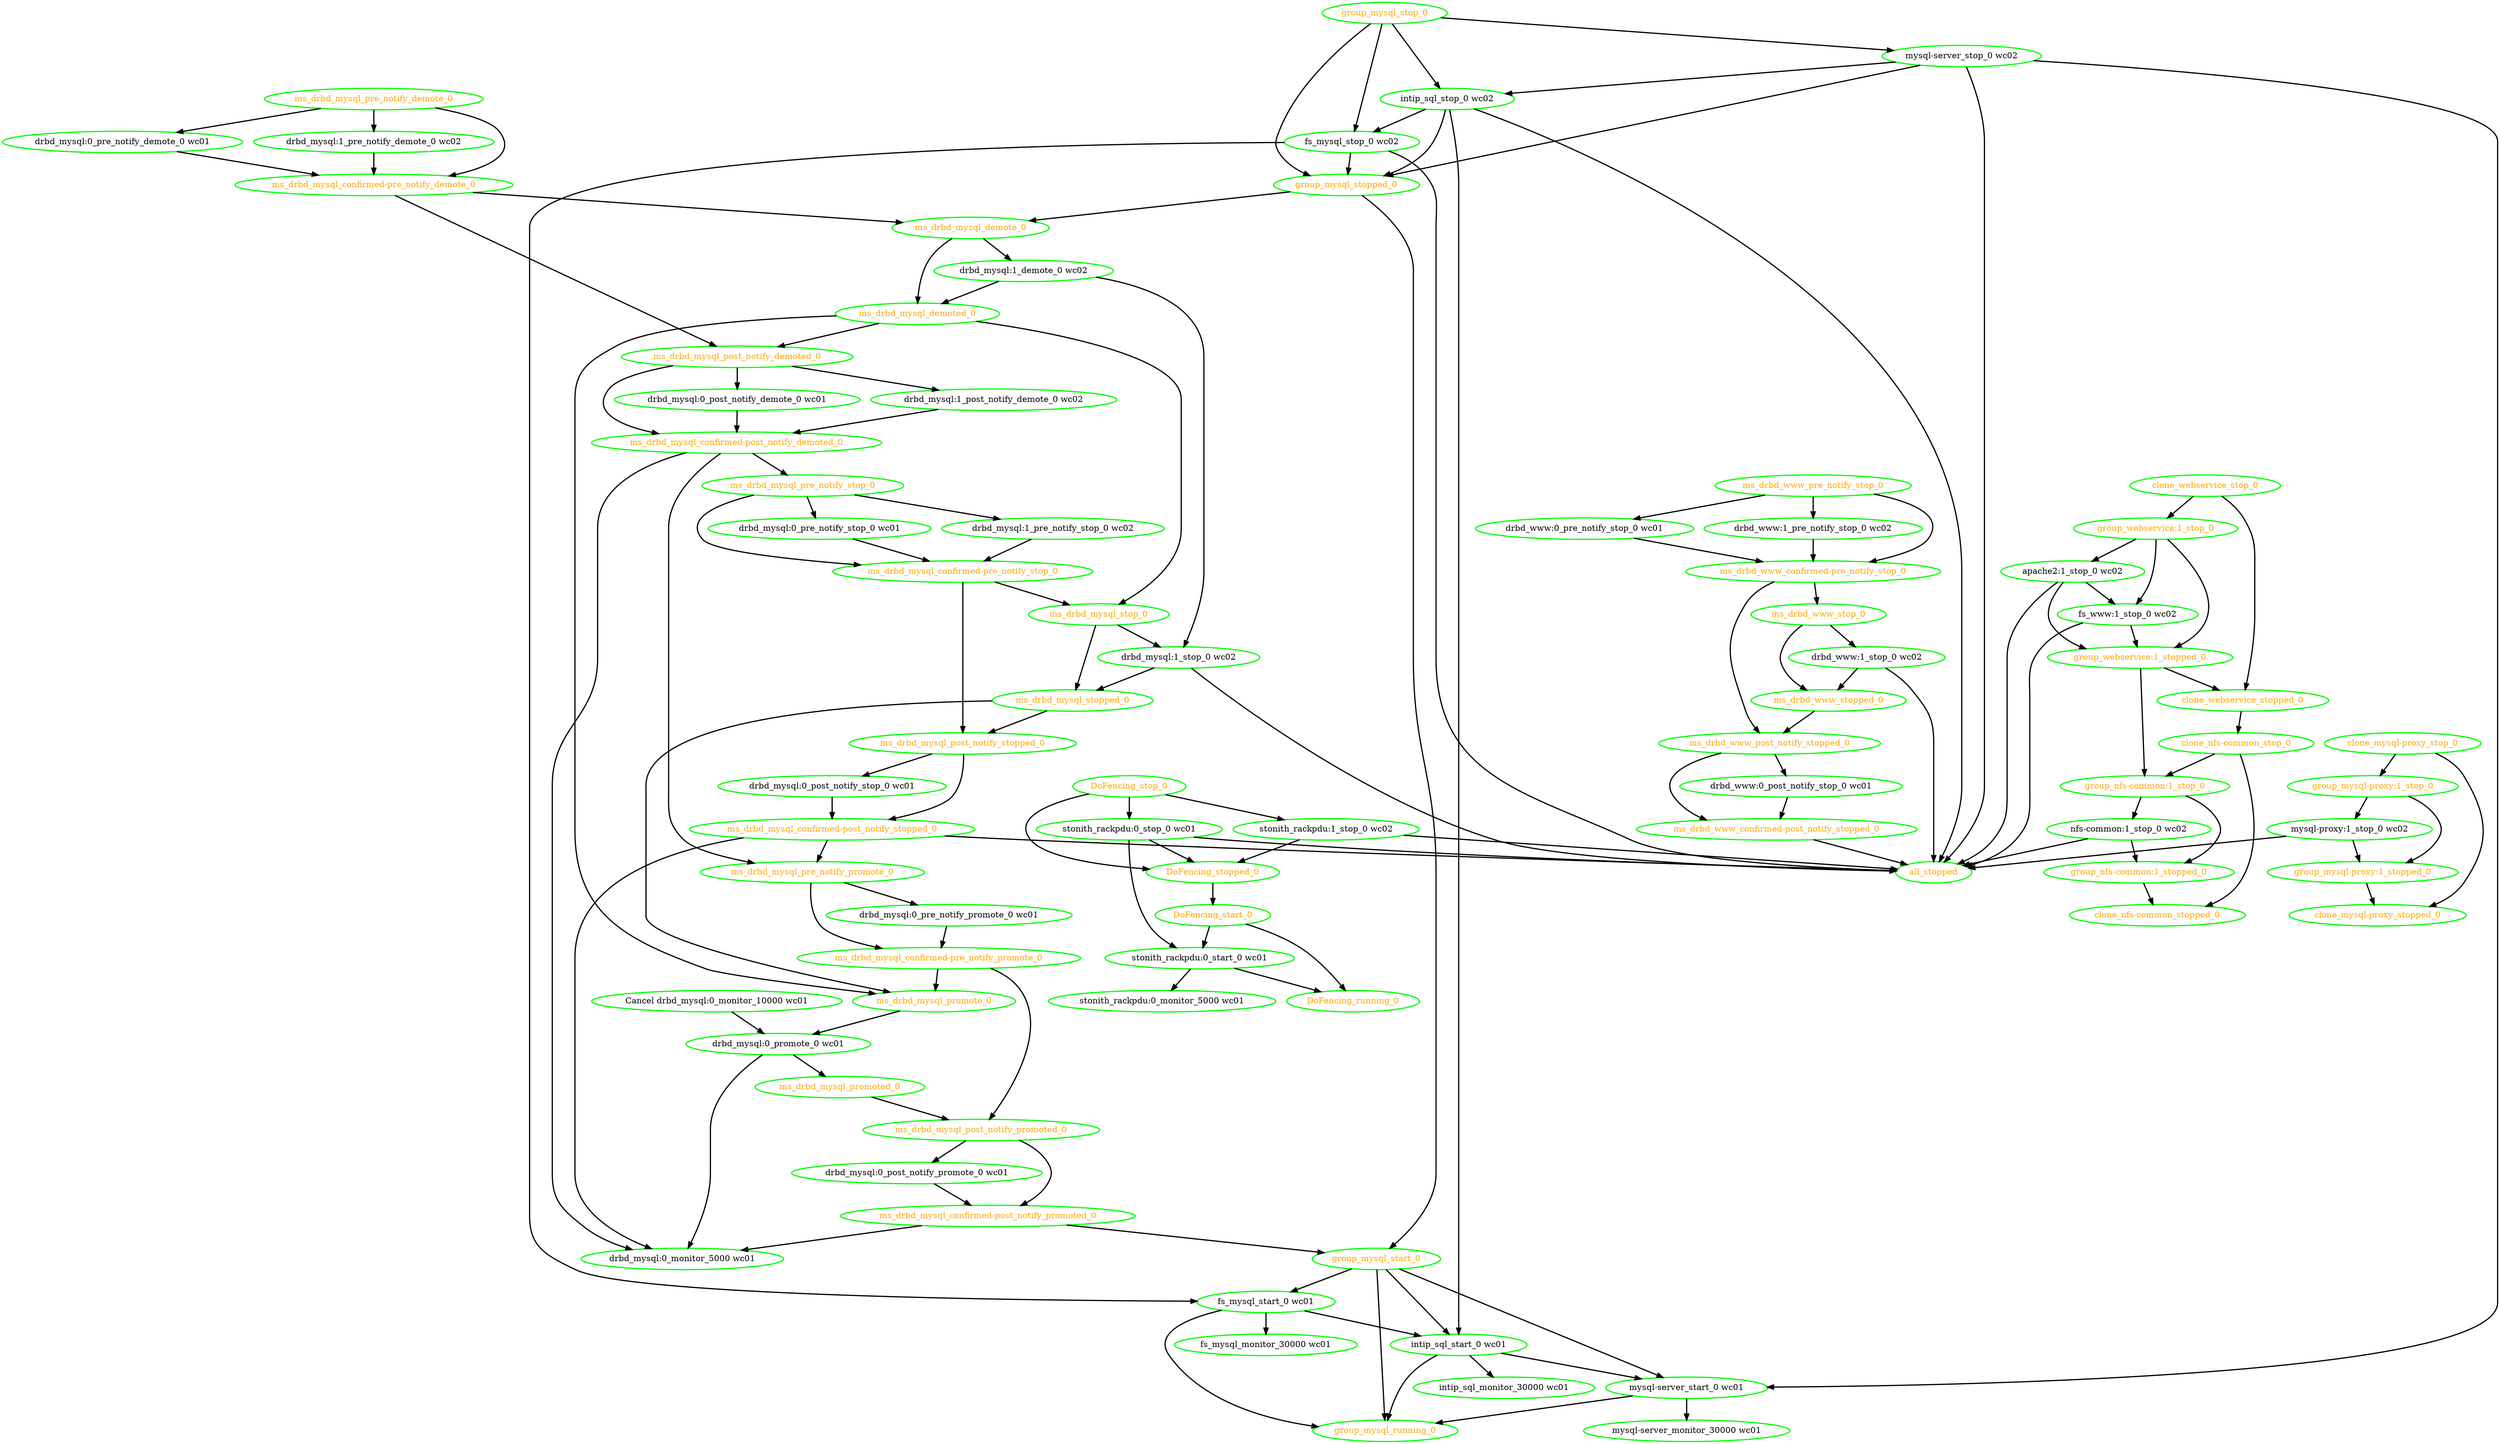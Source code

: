 digraph "g" {
"Cancel drbd_mysql:0_monitor_10000 wc01" -> "drbd_mysql:0_promote_0 wc01" [ style = bold]
"Cancel drbd_mysql:0_monitor_10000 wc01" [ style=bold color="green" fontcolor="black" ]
"DoFencing_running_0" [ style=bold color="green" fontcolor="orange" ]
"DoFencing_start_0" -> "DoFencing_running_0" [ style = bold]
"DoFencing_start_0" -> "stonith_rackpdu:0_start_0 wc01" [ style = bold]
"DoFencing_start_0" [ style=bold color="green" fontcolor="orange" ]
"DoFencing_stop_0" -> "DoFencing_stopped_0" [ style = bold]
"DoFencing_stop_0" -> "stonith_rackpdu:0_stop_0 wc01" [ style = bold]
"DoFencing_stop_0" -> "stonith_rackpdu:1_stop_0 wc02" [ style = bold]
"DoFencing_stop_0" [ style=bold color="green" fontcolor="orange" ]
"DoFencing_stopped_0" -> "DoFencing_start_0" [ style = bold]
"DoFencing_stopped_0" [ style=bold color="green" fontcolor="orange" ]
"all_stopped" [ style=bold color="green" fontcolor="orange" ]
"apache2:1_stop_0 wc02" -> "all_stopped" [ style = bold]
"apache2:1_stop_0 wc02" -> "fs_www:1_stop_0 wc02" [ style = bold]
"apache2:1_stop_0 wc02" -> "group_webservice:1_stopped_0" [ style = bold]
"apache2:1_stop_0 wc02" [ style=bold color="green" fontcolor="black" ]
"clone_mysql-proxy_stop_0" -> "clone_mysql-proxy_stopped_0" [ style = bold]
"clone_mysql-proxy_stop_0" -> "group_mysql-proxy:1_stop_0" [ style = bold]
"clone_mysql-proxy_stop_0" [ style=bold color="green" fontcolor="orange" ]
"clone_mysql-proxy_stopped_0" [ style=bold color="green" fontcolor="orange" ]
"clone_nfs-common_stop_0" -> "clone_nfs-common_stopped_0" [ style = bold]
"clone_nfs-common_stop_0" -> "group_nfs-common:1_stop_0" [ style = bold]
"clone_nfs-common_stop_0" [ style=bold color="green" fontcolor="orange" ]
"clone_nfs-common_stopped_0" [ style=bold color="green" fontcolor="orange" ]
"clone_webservice_stop_0" -> "clone_webservice_stopped_0" [ style = bold]
"clone_webservice_stop_0" -> "group_webservice:1_stop_0" [ style = bold]
"clone_webservice_stop_0" [ style=bold color="green" fontcolor="orange" ]
"clone_webservice_stopped_0" -> "clone_nfs-common_stop_0" [ style = bold]
"clone_webservice_stopped_0" [ style=bold color="green" fontcolor="orange" ]
"drbd_mysql:0_monitor_5000 wc01" [ style=bold color="green" fontcolor="black" ]
"drbd_mysql:0_post_notify_demote_0 wc01" -> "ms_drbd_mysql_confirmed-post_notify_demoted_0" [ style = bold]
"drbd_mysql:0_post_notify_demote_0 wc01" [ style=bold color="green" fontcolor="black" ]
"drbd_mysql:0_post_notify_promote_0 wc01" -> "ms_drbd_mysql_confirmed-post_notify_promoted_0" [ style = bold]
"drbd_mysql:0_post_notify_promote_0 wc01" [ style=bold color="green" fontcolor="black" ]
"drbd_mysql:0_post_notify_stop_0 wc01" -> "ms_drbd_mysql_confirmed-post_notify_stopped_0" [ style = bold]
"drbd_mysql:0_post_notify_stop_0 wc01" [ style=bold color="green" fontcolor="black" ]
"drbd_mysql:0_pre_notify_demote_0 wc01" -> "ms_drbd_mysql_confirmed-pre_notify_demote_0" [ style = bold]
"drbd_mysql:0_pre_notify_demote_0 wc01" [ style=bold color="green" fontcolor="black" ]
"drbd_mysql:0_pre_notify_promote_0 wc01" -> "ms_drbd_mysql_confirmed-pre_notify_promote_0" [ style = bold]
"drbd_mysql:0_pre_notify_promote_0 wc01" [ style=bold color="green" fontcolor="black" ]
"drbd_mysql:0_pre_notify_stop_0 wc01" -> "ms_drbd_mysql_confirmed-pre_notify_stop_0" [ style = bold]
"drbd_mysql:0_pre_notify_stop_0 wc01" [ style=bold color="green" fontcolor="black" ]
"drbd_mysql:0_promote_0 wc01" -> "drbd_mysql:0_monitor_5000 wc01" [ style = bold]
"drbd_mysql:0_promote_0 wc01" -> "ms_drbd_mysql_promoted_0" [ style = bold]
"drbd_mysql:0_promote_0 wc01" [ style=bold color="green" fontcolor="black" ]
"drbd_mysql:1_demote_0 wc02" -> "drbd_mysql:1_stop_0 wc02" [ style = bold]
"drbd_mysql:1_demote_0 wc02" -> "ms_drbd_mysql_demoted_0" [ style = bold]
"drbd_mysql:1_demote_0 wc02" [ style=bold color="green" fontcolor="black" ]
"drbd_mysql:1_post_notify_demote_0 wc02" -> "ms_drbd_mysql_confirmed-post_notify_demoted_0" [ style = bold]
"drbd_mysql:1_post_notify_demote_0 wc02" [ style=bold color="green" fontcolor="black" ]
"drbd_mysql:1_pre_notify_demote_0 wc02" -> "ms_drbd_mysql_confirmed-pre_notify_demote_0" [ style = bold]
"drbd_mysql:1_pre_notify_demote_0 wc02" [ style=bold color="green" fontcolor="black" ]
"drbd_mysql:1_pre_notify_stop_0 wc02" -> "ms_drbd_mysql_confirmed-pre_notify_stop_0" [ style = bold]
"drbd_mysql:1_pre_notify_stop_0 wc02" [ style=bold color="green" fontcolor="black" ]
"drbd_mysql:1_stop_0 wc02" -> "all_stopped" [ style = bold]
"drbd_mysql:1_stop_0 wc02" -> "ms_drbd_mysql_stopped_0" [ style = bold]
"drbd_mysql:1_stop_0 wc02" [ style=bold color="green" fontcolor="black" ]
"drbd_www:0_post_notify_stop_0 wc01" -> "ms_drbd_www_confirmed-post_notify_stopped_0" [ style = bold]
"drbd_www:0_post_notify_stop_0 wc01" [ style=bold color="green" fontcolor="black" ]
"drbd_www:0_pre_notify_stop_0 wc01" -> "ms_drbd_www_confirmed-pre_notify_stop_0" [ style = bold]
"drbd_www:0_pre_notify_stop_0 wc01" [ style=bold color="green" fontcolor="black" ]
"drbd_www:1_pre_notify_stop_0 wc02" -> "ms_drbd_www_confirmed-pre_notify_stop_0" [ style = bold]
"drbd_www:1_pre_notify_stop_0 wc02" [ style=bold color="green" fontcolor="black" ]
"drbd_www:1_stop_0 wc02" -> "all_stopped" [ style = bold]
"drbd_www:1_stop_0 wc02" -> "ms_drbd_www_stopped_0" [ style = bold]
"drbd_www:1_stop_0 wc02" [ style=bold color="green" fontcolor="black" ]
"fs_mysql_monitor_30000 wc01" [ style=bold color="green" fontcolor="black" ]
"fs_mysql_start_0 wc01" -> "fs_mysql_monitor_30000 wc01" [ style = bold]
"fs_mysql_start_0 wc01" -> "group_mysql_running_0" [ style = bold]
"fs_mysql_start_0 wc01" -> "intip_sql_start_0 wc01" [ style = bold]
"fs_mysql_start_0 wc01" [ style=bold color="green" fontcolor="black" ]
"fs_mysql_stop_0 wc02" -> "all_stopped" [ style = bold]
"fs_mysql_stop_0 wc02" -> "fs_mysql_start_0 wc01" [ style = bold]
"fs_mysql_stop_0 wc02" -> "group_mysql_stopped_0" [ style = bold]
"fs_mysql_stop_0 wc02" [ style=bold color="green" fontcolor="black" ]
"fs_www:1_stop_0 wc02" -> "all_stopped" [ style = bold]
"fs_www:1_stop_0 wc02" -> "group_webservice:1_stopped_0" [ style = bold]
"fs_www:1_stop_0 wc02" [ style=bold color="green" fontcolor="black" ]
"group_mysql-proxy:1_stop_0" -> "group_mysql-proxy:1_stopped_0" [ style = bold]
"group_mysql-proxy:1_stop_0" -> "mysql-proxy:1_stop_0 wc02" [ style = bold]
"group_mysql-proxy:1_stop_0" [ style=bold color="green" fontcolor="orange" ]
"group_mysql-proxy:1_stopped_0" -> "clone_mysql-proxy_stopped_0" [ style = bold]
"group_mysql-proxy:1_stopped_0" [ style=bold color="green" fontcolor="orange" ]
"group_mysql_running_0" [ style=bold color="green" fontcolor="orange" ]
"group_mysql_start_0" -> "fs_mysql_start_0 wc01" [ style = bold]
"group_mysql_start_0" -> "group_mysql_running_0" [ style = bold]
"group_mysql_start_0" -> "intip_sql_start_0 wc01" [ style = bold]
"group_mysql_start_0" -> "mysql-server_start_0 wc01" [ style = bold]
"group_mysql_start_0" [ style=bold color="green" fontcolor="orange" ]
"group_mysql_stop_0" -> "fs_mysql_stop_0 wc02" [ style = bold]
"group_mysql_stop_0" -> "group_mysql_stopped_0" [ style = bold]
"group_mysql_stop_0" -> "intip_sql_stop_0 wc02" [ style = bold]
"group_mysql_stop_0" -> "mysql-server_stop_0 wc02" [ style = bold]
"group_mysql_stop_0" [ style=bold color="green" fontcolor="orange" ]
"group_mysql_stopped_0" -> "group_mysql_start_0" [ style = bold]
"group_mysql_stopped_0" -> "ms_drbd_mysql_demote_0" [ style = bold]
"group_mysql_stopped_0" [ style=bold color="green" fontcolor="orange" ]
"group_nfs-common:1_stop_0" -> "group_nfs-common:1_stopped_0" [ style = bold]
"group_nfs-common:1_stop_0" -> "nfs-common:1_stop_0 wc02" [ style = bold]
"group_nfs-common:1_stop_0" [ style=bold color="green" fontcolor="orange" ]
"group_nfs-common:1_stopped_0" -> "clone_nfs-common_stopped_0" [ style = bold]
"group_nfs-common:1_stopped_0" [ style=bold color="green" fontcolor="orange" ]
"group_webservice:1_stop_0" -> "apache2:1_stop_0 wc02" [ style = bold]
"group_webservice:1_stop_0" -> "fs_www:1_stop_0 wc02" [ style = bold]
"group_webservice:1_stop_0" -> "group_webservice:1_stopped_0" [ style = bold]
"group_webservice:1_stop_0" [ style=bold color="green" fontcolor="orange" ]
"group_webservice:1_stopped_0" -> "clone_webservice_stopped_0" [ style = bold]
"group_webservice:1_stopped_0" -> "group_nfs-common:1_stop_0" [ style = bold]
"group_webservice:1_stopped_0" [ style=bold color="green" fontcolor="orange" ]
"intip_sql_monitor_30000 wc01" [ style=bold color="green" fontcolor="black" ]
"intip_sql_start_0 wc01" -> "group_mysql_running_0" [ style = bold]
"intip_sql_start_0 wc01" -> "intip_sql_monitor_30000 wc01" [ style = bold]
"intip_sql_start_0 wc01" -> "mysql-server_start_0 wc01" [ style = bold]
"intip_sql_start_0 wc01" [ style=bold color="green" fontcolor="black" ]
"intip_sql_stop_0 wc02" -> "all_stopped" [ style = bold]
"intip_sql_stop_0 wc02" -> "fs_mysql_stop_0 wc02" [ style = bold]
"intip_sql_stop_0 wc02" -> "group_mysql_stopped_0" [ style = bold]
"intip_sql_stop_0 wc02" -> "intip_sql_start_0 wc01" [ style = bold]
"intip_sql_stop_0 wc02" [ style=bold color="green" fontcolor="black" ]
"ms_drbd_mysql_confirmed-post_notify_demoted_0" -> "drbd_mysql:0_monitor_5000 wc01" [ style = bold]
"ms_drbd_mysql_confirmed-post_notify_demoted_0" -> "ms_drbd_mysql_pre_notify_promote_0" [ style = bold]
"ms_drbd_mysql_confirmed-post_notify_demoted_0" -> "ms_drbd_mysql_pre_notify_stop_0" [ style = bold]
"ms_drbd_mysql_confirmed-post_notify_demoted_0" [ style=bold color="green" fontcolor="orange" ]
"ms_drbd_mysql_confirmed-post_notify_promoted_0" -> "drbd_mysql:0_monitor_5000 wc01" [ style = bold]
"ms_drbd_mysql_confirmed-post_notify_promoted_0" -> "group_mysql_start_0" [ style = bold]
"ms_drbd_mysql_confirmed-post_notify_promoted_0" [ style=bold color="green" fontcolor="orange" ]
"ms_drbd_mysql_confirmed-post_notify_stopped_0" -> "all_stopped" [ style = bold]
"ms_drbd_mysql_confirmed-post_notify_stopped_0" -> "drbd_mysql:0_monitor_5000 wc01" [ style = bold]
"ms_drbd_mysql_confirmed-post_notify_stopped_0" -> "ms_drbd_mysql_pre_notify_promote_0" [ style = bold]
"ms_drbd_mysql_confirmed-post_notify_stopped_0" [ style=bold color="green" fontcolor="orange" ]
"ms_drbd_mysql_confirmed-pre_notify_demote_0" -> "ms_drbd_mysql_demote_0" [ style = bold]
"ms_drbd_mysql_confirmed-pre_notify_demote_0" -> "ms_drbd_mysql_post_notify_demoted_0" [ style = bold]
"ms_drbd_mysql_confirmed-pre_notify_demote_0" [ style=bold color="green" fontcolor="orange" ]
"ms_drbd_mysql_confirmed-pre_notify_promote_0" -> "ms_drbd_mysql_post_notify_promoted_0" [ style = bold]
"ms_drbd_mysql_confirmed-pre_notify_promote_0" -> "ms_drbd_mysql_promote_0" [ style = bold]
"ms_drbd_mysql_confirmed-pre_notify_promote_0" [ style=bold color="green" fontcolor="orange" ]
"ms_drbd_mysql_confirmed-pre_notify_stop_0" -> "ms_drbd_mysql_post_notify_stopped_0" [ style = bold]
"ms_drbd_mysql_confirmed-pre_notify_stop_0" -> "ms_drbd_mysql_stop_0" [ style = bold]
"ms_drbd_mysql_confirmed-pre_notify_stop_0" [ style=bold color="green" fontcolor="orange" ]
"ms_drbd_mysql_demote_0" -> "drbd_mysql:1_demote_0 wc02" [ style = bold]
"ms_drbd_mysql_demote_0" -> "ms_drbd_mysql_demoted_0" [ style = bold]
"ms_drbd_mysql_demote_0" [ style=bold color="green" fontcolor="orange" ]
"ms_drbd_mysql_demoted_0" -> "ms_drbd_mysql_post_notify_demoted_0" [ style = bold]
"ms_drbd_mysql_demoted_0" -> "ms_drbd_mysql_promote_0" [ style = bold]
"ms_drbd_mysql_demoted_0" -> "ms_drbd_mysql_stop_0" [ style = bold]
"ms_drbd_mysql_demoted_0" [ style=bold color="green" fontcolor="orange" ]
"ms_drbd_mysql_post_notify_demoted_0" -> "drbd_mysql:0_post_notify_demote_0 wc01" [ style = bold]
"ms_drbd_mysql_post_notify_demoted_0" -> "drbd_mysql:1_post_notify_demote_0 wc02" [ style = bold]
"ms_drbd_mysql_post_notify_demoted_0" -> "ms_drbd_mysql_confirmed-post_notify_demoted_0" [ style = bold]
"ms_drbd_mysql_post_notify_demoted_0" [ style=bold color="green" fontcolor="orange" ]
"ms_drbd_mysql_post_notify_promoted_0" -> "drbd_mysql:0_post_notify_promote_0 wc01" [ style = bold]
"ms_drbd_mysql_post_notify_promoted_0" -> "ms_drbd_mysql_confirmed-post_notify_promoted_0" [ style = bold]
"ms_drbd_mysql_post_notify_promoted_0" [ style=bold color="green" fontcolor="orange" ]
"ms_drbd_mysql_post_notify_stopped_0" -> "drbd_mysql:0_post_notify_stop_0 wc01" [ style = bold]
"ms_drbd_mysql_post_notify_stopped_0" -> "ms_drbd_mysql_confirmed-post_notify_stopped_0" [ style = bold]
"ms_drbd_mysql_post_notify_stopped_0" [ style=bold color="green" fontcolor="orange" ]
"ms_drbd_mysql_pre_notify_demote_0" -> "drbd_mysql:0_pre_notify_demote_0 wc01" [ style = bold]
"ms_drbd_mysql_pre_notify_demote_0" -> "drbd_mysql:1_pre_notify_demote_0 wc02" [ style = bold]
"ms_drbd_mysql_pre_notify_demote_0" -> "ms_drbd_mysql_confirmed-pre_notify_demote_0" [ style = bold]
"ms_drbd_mysql_pre_notify_demote_0" [ style=bold color="green" fontcolor="orange" ]
"ms_drbd_mysql_pre_notify_promote_0" -> "drbd_mysql:0_pre_notify_promote_0 wc01" [ style = bold]
"ms_drbd_mysql_pre_notify_promote_0" -> "ms_drbd_mysql_confirmed-pre_notify_promote_0" [ style = bold]
"ms_drbd_mysql_pre_notify_promote_0" [ style=bold color="green" fontcolor="orange" ]
"ms_drbd_mysql_pre_notify_stop_0" -> "drbd_mysql:0_pre_notify_stop_0 wc01" [ style = bold]
"ms_drbd_mysql_pre_notify_stop_0" -> "drbd_mysql:1_pre_notify_stop_0 wc02" [ style = bold]
"ms_drbd_mysql_pre_notify_stop_0" -> "ms_drbd_mysql_confirmed-pre_notify_stop_0" [ style = bold]
"ms_drbd_mysql_pre_notify_stop_0" [ style=bold color="green" fontcolor="orange" ]
"ms_drbd_mysql_promote_0" -> "drbd_mysql:0_promote_0 wc01" [ style = bold]
"ms_drbd_mysql_promote_0" [ style=bold color="green" fontcolor="orange" ]
"ms_drbd_mysql_promoted_0" -> "ms_drbd_mysql_post_notify_promoted_0" [ style = bold]
"ms_drbd_mysql_promoted_0" [ style=bold color="green" fontcolor="orange" ]
"ms_drbd_mysql_stop_0" -> "drbd_mysql:1_stop_0 wc02" [ style = bold]
"ms_drbd_mysql_stop_0" -> "ms_drbd_mysql_stopped_0" [ style = bold]
"ms_drbd_mysql_stop_0" [ style=bold color="green" fontcolor="orange" ]
"ms_drbd_mysql_stopped_0" -> "ms_drbd_mysql_post_notify_stopped_0" [ style = bold]
"ms_drbd_mysql_stopped_0" -> "ms_drbd_mysql_promote_0" [ style = bold]
"ms_drbd_mysql_stopped_0" [ style=bold color="green" fontcolor="orange" ]
"ms_drbd_www_confirmed-post_notify_stopped_0" -> "all_stopped" [ style = bold]
"ms_drbd_www_confirmed-post_notify_stopped_0" [ style=bold color="green" fontcolor="orange" ]
"ms_drbd_www_confirmed-pre_notify_stop_0" -> "ms_drbd_www_post_notify_stopped_0" [ style = bold]
"ms_drbd_www_confirmed-pre_notify_stop_0" -> "ms_drbd_www_stop_0" [ style = bold]
"ms_drbd_www_confirmed-pre_notify_stop_0" [ style=bold color="green" fontcolor="orange" ]
"ms_drbd_www_post_notify_stopped_0" -> "drbd_www:0_post_notify_stop_0 wc01" [ style = bold]
"ms_drbd_www_post_notify_stopped_0" -> "ms_drbd_www_confirmed-post_notify_stopped_0" [ style = bold]
"ms_drbd_www_post_notify_stopped_0" [ style=bold color="green" fontcolor="orange" ]
"ms_drbd_www_pre_notify_stop_0" -> "drbd_www:0_pre_notify_stop_0 wc01" [ style = bold]
"ms_drbd_www_pre_notify_stop_0" -> "drbd_www:1_pre_notify_stop_0 wc02" [ style = bold]
"ms_drbd_www_pre_notify_stop_0" -> "ms_drbd_www_confirmed-pre_notify_stop_0" [ style = bold]
"ms_drbd_www_pre_notify_stop_0" [ style=bold color="green" fontcolor="orange" ]
"ms_drbd_www_stop_0" -> "drbd_www:1_stop_0 wc02" [ style = bold]
"ms_drbd_www_stop_0" -> "ms_drbd_www_stopped_0" [ style = bold]
"ms_drbd_www_stop_0" [ style=bold color="green" fontcolor="orange" ]
"ms_drbd_www_stopped_0" -> "ms_drbd_www_post_notify_stopped_0" [ style = bold]
"ms_drbd_www_stopped_0" [ style=bold color="green" fontcolor="orange" ]
"mysql-proxy:1_stop_0 wc02" -> "all_stopped" [ style = bold]
"mysql-proxy:1_stop_0 wc02" -> "group_mysql-proxy:1_stopped_0" [ style = bold]
"mysql-proxy:1_stop_0 wc02" [ style=bold color="green" fontcolor="black" ]
"mysql-server_monitor_30000 wc01" [ style=bold color="green" fontcolor="black" ]
"mysql-server_start_0 wc01" -> "group_mysql_running_0" [ style = bold]
"mysql-server_start_0 wc01" -> "mysql-server_monitor_30000 wc01" [ style = bold]
"mysql-server_start_0 wc01" [ style=bold color="green" fontcolor="black" ]
"mysql-server_stop_0 wc02" -> "all_stopped" [ style = bold]
"mysql-server_stop_0 wc02" -> "group_mysql_stopped_0" [ style = bold]
"mysql-server_stop_0 wc02" -> "intip_sql_stop_0 wc02" [ style = bold]
"mysql-server_stop_0 wc02" -> "mysql-server_start_0 wc01" [ style = bold]
"mysql-server_stop_0 wc02" [ style=bold color="green" fontcolor="black" ]
"nfs-common:1_stop_0 wc02" -> "all_stopped" [ style = bold]
"nfs-common:1_stop_0 wc02" -> "group_nfs-common:1_stopped_0" [ style = bold]
"nfs-common:1_stop_0 wc02" [ style=bold color="green" fontcolor="black" ]
"stonith_rackpdu:0_monitor_5000 wc01" [ style=bold color="green" fontcolor="black" ]
"stonith_rackpdu:0_start_0 wc01" -> "DoFencing_running_0" [ style = bold]
"stonith_rackpdu:0_start_0 wc01" -> "stonith_rackpdu:0_monitor_5000 wc01" [ style = bold]
"stonith_rackpdu:0_start_0 wc01" [ style=bold color="green" fontcolor="black" ]
"stonith_rackpdu:0_stop_0 wc01" -> "DoFencing_stopped_0" [ style = bold]
"stonith_rackpdu:0_stop_0 wc01" -> "all_stopped" [ style = bold]
"stonith_rackpdu:0_stop_0 wc01" -> "stonith_rackpdu:0_start_0 wc01" [ style = bold]
"stonith_rackpdu:0_stop_0 wc01" [ style=bold color="green" fontcolor="black" ]
"stonith_rackpdu:1_stop_0 wc02" -> "DoFencing_stopped_0" [ style = bold]
"stonith_rackpdu:1_stop_0 wc02" -> "all_stopped" [ style = bold]
"stonith_rackpdu:1_stop_0 wc02" [ style=bold color="green" fontcolor="black" ]
}
